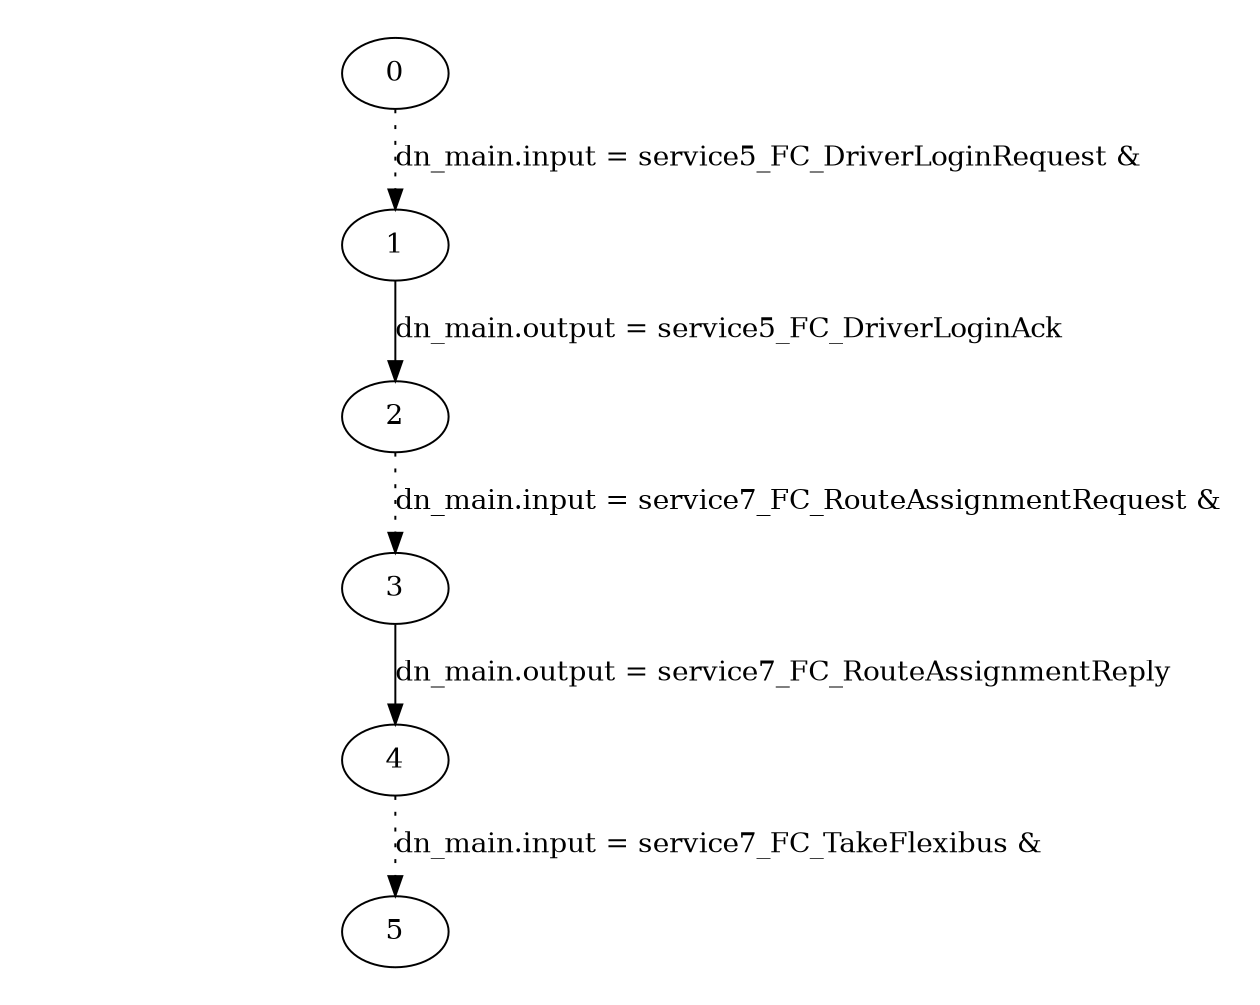 digraph plan_fsm {
ratio="1.3";
margin="0.2";
size="8.0,11.4";
"0" -> "1" [style=dotted label="dn_main.input = service5_FC_DriverLoginRequest &\n"]
"1" -> "2" [label="dn_main.output = service5_FC_DriverLoginAck"]
"2" -> "3" [style=dotted label="dn_main.input = service7_FC_RouteAssignmentRequest &\n"]
"3" -> "4" [label="dn_main.output = service7_FC_RouteAssignmentReply"]
"4" -> "5" [style=dotted label="dn_main.input = service7_FC_TakeFlexibus &\n"]
}

